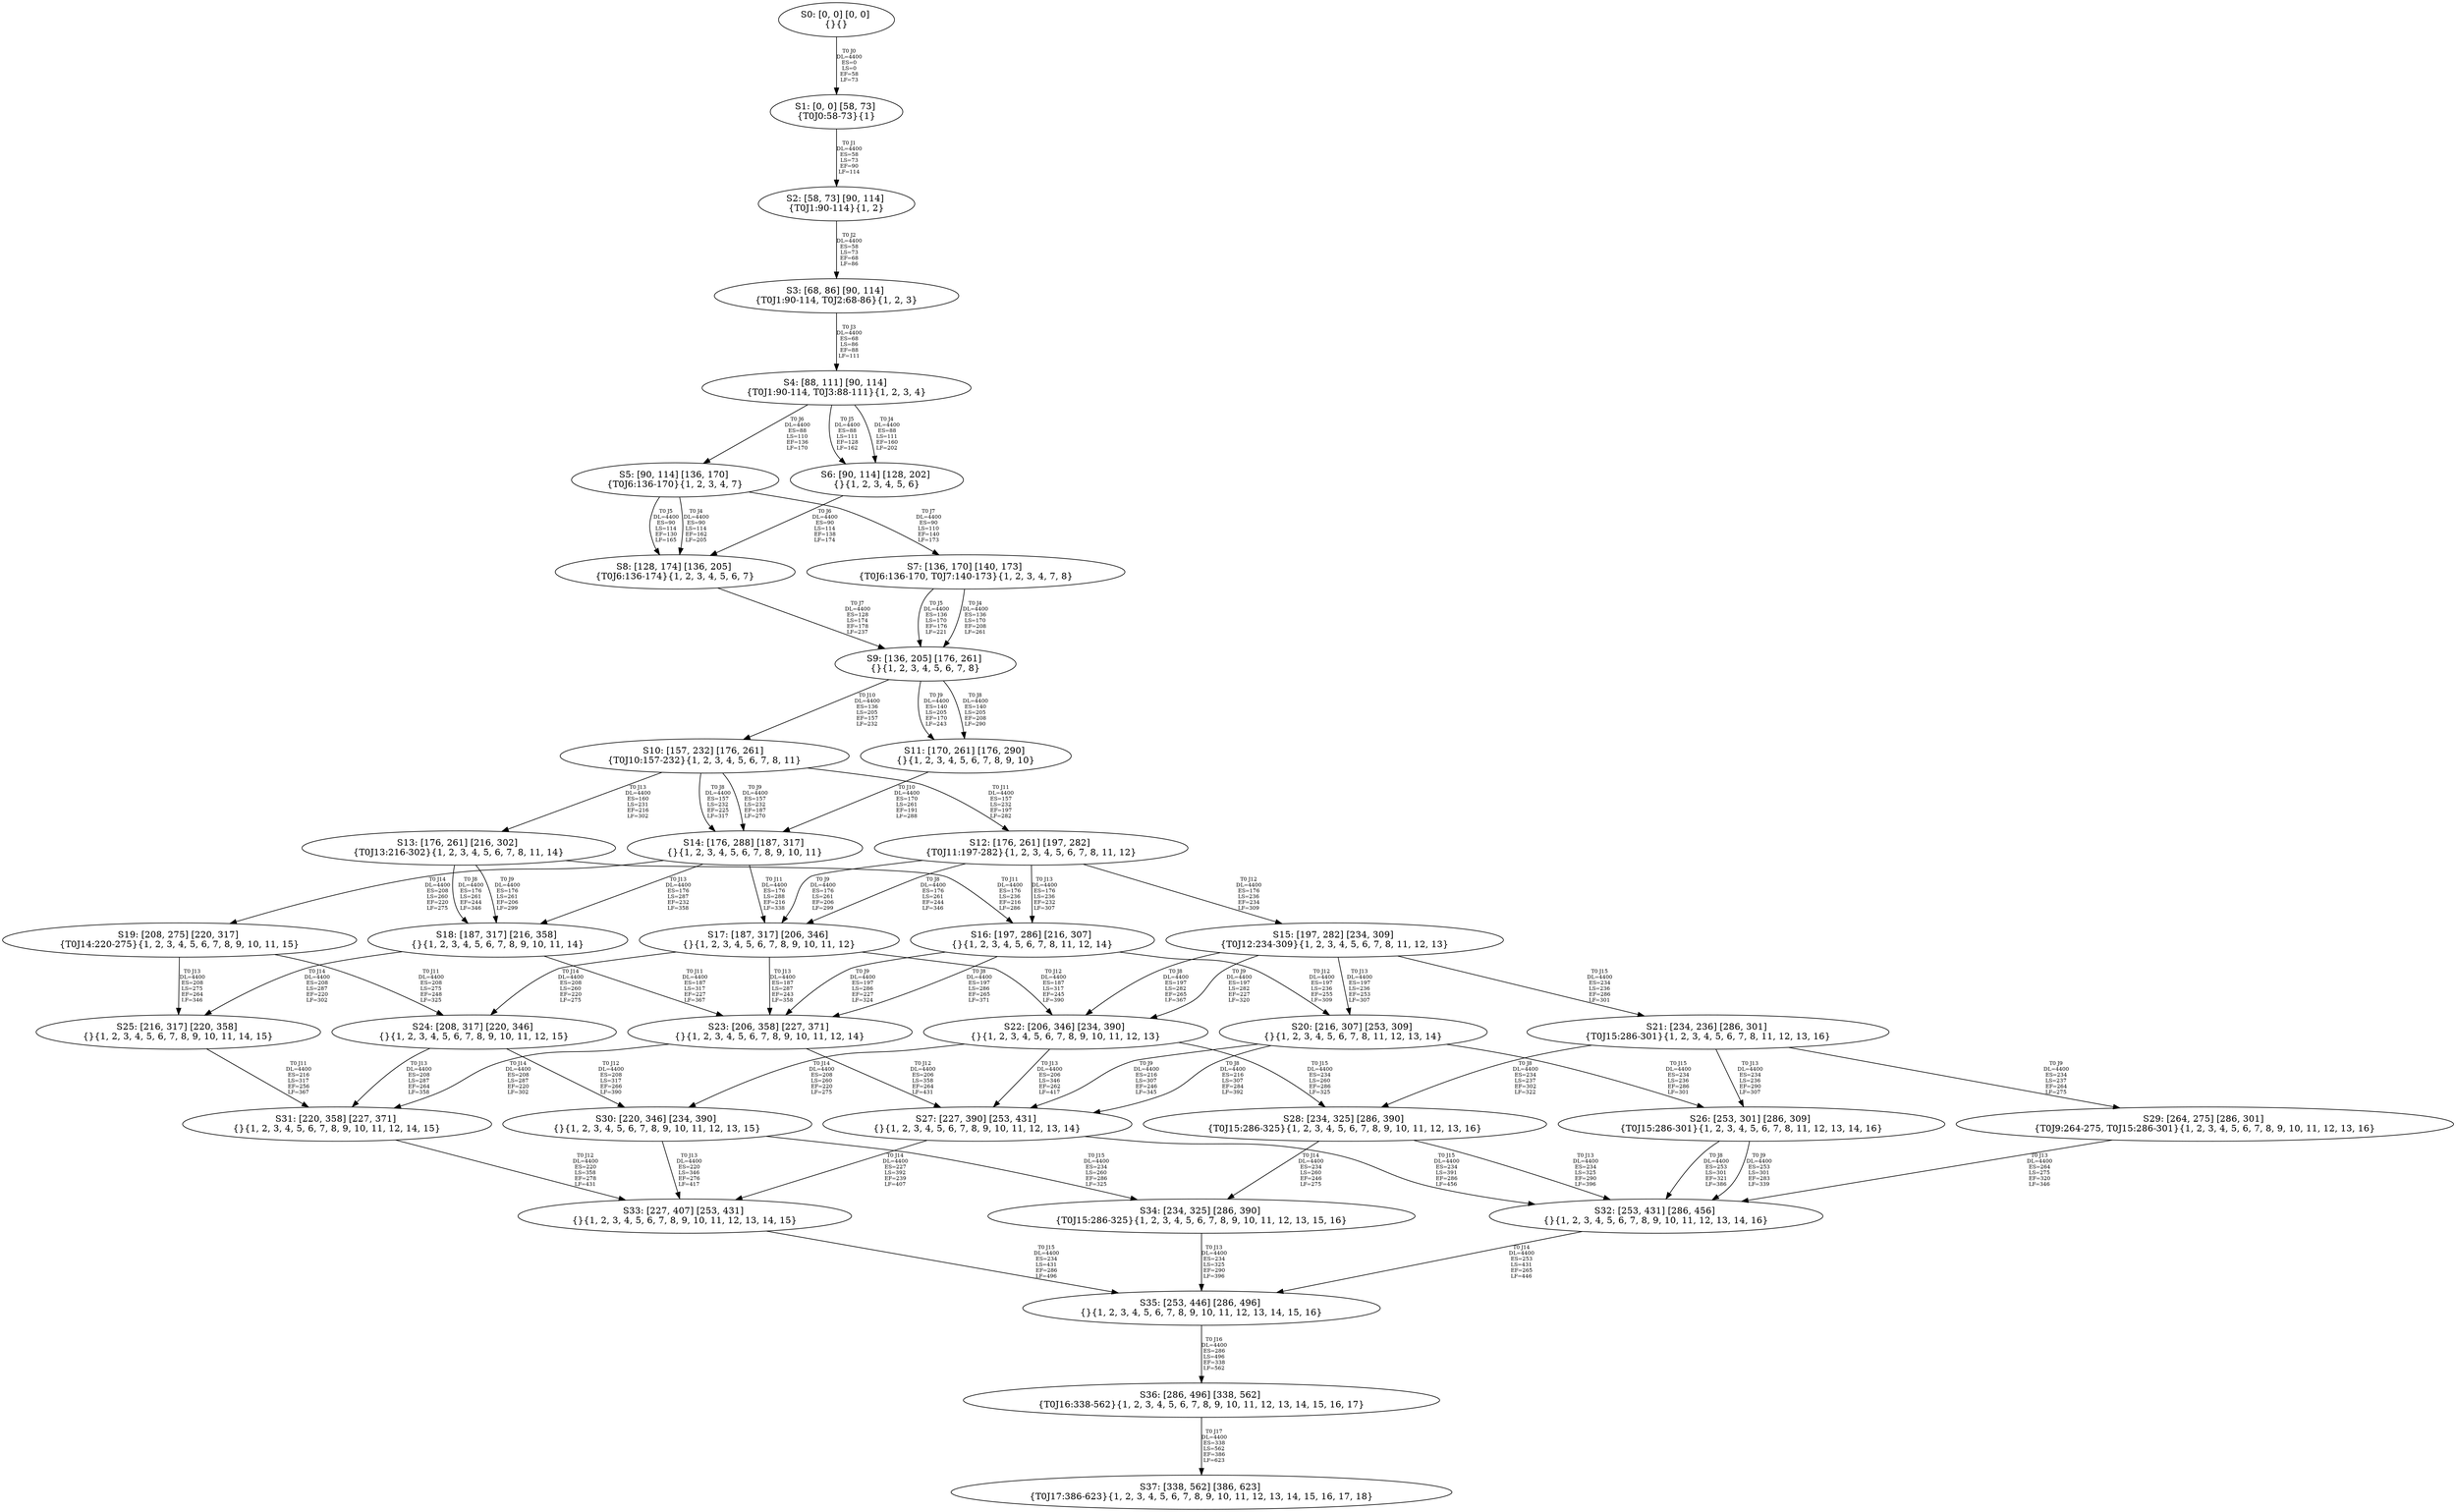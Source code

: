 digraph {
	S0[label="S0: [0, 0] [0, 0] \n{}{}"];
	S1[label="S1: [0, 0] [58, 73] \n{T0J0:58-73}{1}"];
	S2[label="S2: [58, 73] [90, 114] \n{T0J1:90-114}{1, 2}"];
	S3[label="S3: [68, 86] [90, 114] \n{T0J1:90-114, T0J2:68-86}{1, 2, 3}"];
	S4[label="S4: [88, 111] [90, 114] \n{T0J1:90-114, T0J3:88-111}{1, 2, 3, 4}"];
	S5[label="S5: [90, 114] [136, 170] \n{T0J6:136-170}{1, 2, 3, 4, 7}"];
	S6[label="S6: [90, 114] [128, 202] \n{}{1, 2, 3, 4, 5, 6}"];
	S7[label="S7: [136, 170] [140, 173] \n{T0J6:136-170, T0J7:140-173}{1, 2, 3, 4, 7, 8}"];
	S8[label="S8: [128, 174] [136, 205] \n{T0J6:136-174}{1, 2, 3, 4, 5, 6, 7}"];
	S9[label="S9: [136, 205] [176, 261] \n{}{1, 2, 3, 4, 5, 6, 7, 8}"];
	S10[label="S10: [157, 232] [176, 261] \n{T0J10:157-232}{1, 2, 3, 4, 5, 6, 7, 8, 11}"];
	S11[label="S11: [170, 261] [176, 290] \n{}{1, 2, 3, 4, 5, 6, 7, 8, 9, 10}"];
	S12[label="S12: [176, 261] [197, 282] \n{T0J11:197-282}{1, 2, 3, 4, 5, 6, 7, 8, 11, 12}"];
	S13[label="S13: [176, 261] [216, 302] \n{T0J13:216-302}{1, 2, 3, 4, 5, 6, 7, 8, 11, 14}"];
	S14[label="S14: [176, 288] [187, 317] \n{}{1, 2, 3, 4, 5, 6, 7, 8, 9, 10, 11}"];
	S15[label="S15: [197, 282] [234, 309] \n{T0J12:234-309}{1, 2, 3, 4, 5, 6, 7, 8, 11, 12, 13}"];
	S16[label="S16: [197, 286] [216, 307] \n{}{1, 2, 3, 4, 5, 6, 7, 8, 11, 12, 14}"];
	S17[label="S17: [187, 317] [206, 346] \n{}{1, 2, 3, 4, 5, 6, 7, 8, 9, 10, 11, 12}"];
	S18[label="S18: [187, 317] [216, 358] \n{}{1, 2, 3, 4, 5, 6, 7, 8, 9, 10, 11, 14}"];
	S19[label="S19: [208, 275] [220, 317] \n{T0J14:220-275}{1, 2, 3, 4, 5, 6, 7, 8, 9, 10, 11, 15}"];
	S20[label="S20: [216, 307] [253, 309] \n{}{1, 2, 3, 4, 5, 6, 7, 8, 11, 12, 13, 14}"];
	S21[label="S21: [234, 236] [286, 301] \n{T0J15:286-301}{1, 2, 3, 4, 5, 6, 7, 8, 11, 12, 13, 16}"];
	S22[label="S22: [206, 346] [234, 390] \n{}{1, 2, 3, 4, 5, 6, 7, 8, 9, 10, 11, 12, 13}"];
	S23[label="S23: [206, 358] [227, 371] \n{}{1, 2, 3, 4, 5, 6, 7, 8, 9, 10, 11, 12, 14}"];
	S24[label="S24: [208, 317] [220, 346] \n{}{1, 2, 3, 4, 5, 6, 7, 8, 9, 10, 11, 12, 15}"];
	S25[label="S25: [216, 317] [220, 358] \n{}{1, 2, 3, 4, 5, 6, 7, 8, 9, 10, 11, 14, 15}"];
	S26[label="S26: [253, 301] [286, 309] \n{T0J15:286-301}{1, 2, 3, 4, 5, 6, 7, 8, 11, 12, 13, 14, 16}"];
	S27[label="S27: [227, 390] [253, 431] \n{}{1, 2, 3, 4, 5, 6, 7, 8, 9, 10, 11, 12, 13, 14}"];
	S28[label="S28: [234, 325] [286, 390] \n{T0J15:286-325}{1, 2, 3, 4, 5, 6, 7, 8, 9, 10, 11, 12, 13, 16}"];
	S29[label="S29: [264, 275] [286, 301] \n{T0J9:264-275, T0J15:286-301}{1, 2, 3, 4, 5, 6, 7, 8, 9, 10, 11, 12, 13, 16}"];
	S30[label="S30: [220, 346] [234, 390] \n{}{1, 2, 3, 4, 5, 6, 7, 8, 9, 10, 11, 12, 13, 15}"];
	S31[label="S31: [220, 358] [227, 371] \n{}{1, 2, 3, 4, 5, 6, 7, 8, 9, 10, 11, 12, 14, 15}"];
	S32[label="S32: [253, 431] [286, 456] \n{}{1, 2, 3, 4, 5, 6, 7, 8, 9, 10, 11, 12, 13, 14, 16}"];
	S33[label="S33: [227, 407] [253, 431] \n{}{1, 2, 3, 4, 5, 6, 7, 8, 9, 10, 11, 12, 13, 14, 15}"];
	S34[label="S34: [234, 325] [286, 390] \n{T0J15:286-325}{1, 2, 3, 4, 5, 6, 7, 8, 9, 10, 11, 12, 13, 15, 16}"];
	S35[label="S35: [253, 446] [286, 496] \n{}{1, 2, 3, 4, 5, 6, 7, 8, 9, 10, 11, 12, 13, 14, 15, 16}"];
	S36[label="S36: [286, 496] [338, 562] \n{T0J16:338-562}{1, 2, 3, 4, 5, 6, 7, 8, 9, 10, 11, 12, 13, 14, 15, 16, 17}"];
	S37[label="S37: [338, 562] [386, 623] \n{T0J17:386-623}{1, 2, 3, 4, 5, 6, 7, 8, 9, 10, 11, 12, 13, 14, 15, 16, 17, 18}"];
	S0 -> S1[label="T0 J0\nDL=4400\nES=0\nLS=0\nEF=58\nLF=73",fontsize=8];
	S1 -> S2[label="T0 J1\nDL=4400\nES=58\nLS=73\nEF=90\nLF=114",fontsize=8];
	S2 -> S3[label="T0 J2\nDL=4400\nES=58\nLS=73\nEF=68\nLF=86",fontsize=8];
	S3 -> S4[label="T0 J3\nDL=4400\nES=68\nLS=86\nEF=88\nLF=111",fontsize=8];
	S4 -> S6[label="T0 J4\nDL=4400\nES=88\nLS=111\nEF=160\nLF=202",fontsize=8];
	S4 -> S6[label="T0 J5\nDL=4400\nES=88\nLS=111\nEF=128\nLF=162",fontsize=8];
	S4 -> S5[label="T0 J6\nDL=4400\nES=88\nLS=110\nEF=136\nLF=170",fontsize=8];
	S5 -> S8[label="T0 J4\nDL=4400\nES=90\nLS=114\nEF=162\nLF=205",fontsize=8];
	S5 -> S8[label="T0 J5\nDL=4400\nES=90\nLS=114\nEF=130\nLF=165",fontsize=8];
	S5 -> S7[label="T0 J7\nDL=4400\nES=90\nLS=110\nEF=140\nLF=173",fontsize=8];
	S6 -> S8[label="T0 J6\nDL=4400\nES=90\nLS=114\nEF=138\nLF=174",fontsize=8];
	S7 -> S9[label="T0 J4\nDL=4400\nES=136\nLS=170\nEF=208\nLF=261",fontsize=8];
	S7 -> S9[label="T0 J5\nDL=4400\nES=136\nLS=170\nEF=176\nLF=221",fontsize=8];
	S8 -> S9[label="T0 J7\nDL=4400\nES=128\nLS=174\nEF=178\nLF=237",fontsize=8];
	S9 -> S11[label="T0 J8\nDL=4400\nES=140\nLS=205\nEF=208\nLF=290",fontsize=8];
	S9 -> S11[label="T0 J9\nDL=4400\nES=140\nLS=205\nEF=170\nLF=243",fontsize=8];
	S9 -> S10[label="T0 J10\nDL=4400\nES=136\nLS=205\nEF=157\nLF=232",fontsize=8];
	S10 -> S14[label="T0 J8\nDL=4400\nES=157\nLS=232\nEF=225\nLF=317",fontsize=8];
	S10 -> S14[label="T0 J9\nDL=4400\nES=157\nLS=232\nEF=187\nLF=270",fontsize=8];
	S10 -> S12[label="T0 J11\nDL=4400\nES=157\nLS=232\nEF=197\nLF=282",fontsize=8];
	S10 -> S13[label="T0 J13\nDL=4400\nES=160\nLS=231\nEF=216\nLF=302",fontsize=8];
	S11 -> S14[label="T0 J10\nDL=4400\nES=170\nLS=261\nEF=191\nLF=288",fontsize=8];
	S12 -> S17[label="T0 J8\nDL=4400\nES=176\nLS=261\nEF=244\nLF=346",fontsize=8];
	S12 -> S17[label="T0 J9\nDL=4400\nES=176\nLS=261\nEF=206\nLF=299",fontsize=8];
	S12 -> S15[label="T0 J12\nDL=4400\nES=176\nLS=236\nEF=234\nLF=309",fontsize=8];
	S12 -> S16[label="T0 J13\nDL=4400\nES=176\nLS=236\nEF=232\nLF=307",fontsize=8];
	S13 -> S18[label="T0 J8\nDL=4400\nES=176\nLS=261\nEF=244\nLF=346",fontsize=8];
	S13 -> S18[label="T0 J9\nDL=4400\nES=176\nLS=261\nEF=206\nLF=299",fontsize=8];
	S13 -> S16[label="T0 J11\nDL=4400\nES=176\nLS=236\nEF=216\nLF=286",fontsize=8];
	S14 -> S17[label="T0 J11\nDL=4400\nES=176\nLS=288\nEF=216\nLF=338",fontsize=8];
	S14 -> S18[label="T0 J13\nDL=4400\nES=176\nLS=287\nEF=232\nLF=358",fontsize=8];
	S14 -> S19[label="T0 J14\nDL=4400\nES=208\nLS=260\nEF=220\nLF=275",fontsize=8];
	S15 -> S22[label="T0 J8\nDL=4400\nES=197\nLS=282\nEF=265\nLF=367",fontsize=8];
	S15 -> S22[label="T0 J9\nDL=4400\nES=197\nLS=282\nEF=227\nLF=320",fontsize=8];
	S15 -> S20[label="T0 J13\nDL=4400\nES=197\nLS=236\nEF=253\nLF=307",fontsize=8];
	S15 -> S21[label="T0 J15\nDL=4400\nES=234\nLS=236\nEF=286\nLF=301",fontsize=8];
	S16 -> S23[label="T0 J8\nDL=4400\nES=197\nLS=286\nEF=265\nLF=371",fontsize=8];
	S16 -> S23[label="T0 J9\nDL=4400\nES=197\nLS=286\nEF=227\nLF=324",fontsize=8];
	S16 -> S20[label="T0 J12\nDL=4400\nES=197\nLS=236\nEF=255\nLF=309",fontsize=8];
	S17 -> S22[label="T0 J12\nDL=4400\nES=187\nLS=317\nEF=245\nLF=390",fontsize=8];
	S17 -> S23[label="T0 J13\nDL=4400\nES=187\nLS=287\nEF=243\nLF=358",fontsize=8];
	S17 -> S24[label="T0 J14\nDL=4400\nES=208\nLS=260\nEF=220\nLF=275",fontsize=8];
	S18 -> S23[label="T0 J11\nDL=4400\nES=187\nLS=317\nEF=227\nLF=367",fontsize=8];
	S18 -> S25[label="T0 J14\nDL=4400\nES=208\nLS=287\nEF=220\nLF=302",fontsize=8];
	S19 -> S24[label="T0 J11\nDL=4400\nES=208\nLS=275\nEF=248\nLF=325",fontsize=8];
	S19 -> S25[label="T0 J13\nDL=4400\nES=208\nLS=275\nEF=264\nLF=346",fontsize=8];
	S20 -> S27[label="T0 J8\nDL=4400\nES=216\nLS=307\nEF=284\nLF=392",fontsize=8];
	S20 -> S27[label="T0 J9\nDL=4400\nES=216\nLS=307\nEF=246\nLF=345",fontsize=8];
	S20 -> S26[label="T0 J15\nDL=4400\nES=234\nLS=236\nEF=286\nLF=301",fontsize=8];
	S21 -> S28[label="T0 J8\nDL=4400\nES=234\nLS=237\nEF=302\nLF=322",fontsize=8];
	S21 -> S29[label="T0 J9\nDL=4400\nES=234\nLS=237\nEF=264\nLF=275",fontsize=8];
	S21 -> S26[label="T0 J13\nDL=4400\nES=234\nLS=236\nEF=290\nLF=307",fontsize=8];
	S22 -> S27[label="T0 J13\nDL=4400\nES=206\nLS=346\nEF=262\nLF=417",fontsize=8];
	S22 -> S30[label="T0 J14\nDL=4400\nES=208\nLS=260\nEF=220\nLF=275",fontsize=8];
	S22 -> S28[label="T0 J15\nDL=4400\nES=234\nLS=260\nEF=286\nLF=325",fontsize=8];
	S23 -> S27[label="T0 J12\nDL=4400\nES=206\nLS=358\nEF=264\nLF=431",fontsize=8];
	S23 -> S31[label="T0 J14\nDL=4400\nES=208\nLS=287\nEF=220\nLF=302",fontsize=8];
	S24 -> S30[label="T0 J12\nDL=4400\nES=208\nLS=317\nEF=266\nLF=390",fontsize=8];
	S24 -> S31[label="T0 J13\nDL=4400\nES=208\nLS=287\nEF=264\nLF=358",fontsize=8];
	S25 -> S31[label="T0 J11\nDL=4400\nES=216\nLS=317\nEF=256\nLF=367",fontsize=8];
	S26 -> S32[label="T0 J8\nDL=4400\nES=253\nLS=301\nEF=321\nLF=386",fontsize=8];
	S26 -> S32[label="T0 J9\nDL=4400\nES=253\nLS=301\nEF=283\nLF=339",fontsize=8];
	S27 -> S33[label="T0 J14\nDL=4400\nES=227\nLS=392\nEF=239\nLF=407",fontsize=8];
	S27 -> S32[label="T0 J15\nDL=4400\nES=234\nLS=391\nEF=286\nLF=456",fontsize=8];
	S28 -> S32[label="T0 J13\nDL=4400\nES=234\nLS=325\nEF=290\nLF=396",fontsize=8];
	S28 -> S34[label="T0 J14\nDL=4400\nES=234\nLS=260\nEF=246\nLF=275",fontsize=8];
	S29 -> S32[label="T0 J13\nDL=4400\nES=264\nLS=275\nEF=320\nLF=346",fontsize=8];
	S30 -> S33[label="T0 J13\nDL=4400\nES=220\nLS=346\nEF=276\nLF=417",fontsize=8];
	S30 -> S34[label="T0 J15\nDL=4400\nES=234\nLS=260\nEF=286\nLF=325",fontsize=8];
	S31 -> S33[label="T0 J12\nDL=4400\nES=220\nLS=358\nEF=278\nLF=431",fontsize=8];
	S32 -> S35[label="T0 J14\nDL=4400\nES=253\nLS=431\nEF=265\nLF=446",fontsize=8];
	S33 -> S35[label="T0 J15\nDL=4400\nES=234\nLS=431\nEF=286\nLF=496",fontsize=8];
	S34 -> S35[label="T0 J13\nDL=4400\nES=234\nLS=325\nEF=290\nLF=396",fontsize=8];
	S35 -> S36[label="T0 J16\nDL=4400\nES=286\nLS=496\nEF=338\nLF=562",fontsize=8];
	S36 -> S37[label="T0 J17\nDL=4400\nES=338\nLS=562\nEF=386\nLF=623",fontsize=8];
}
